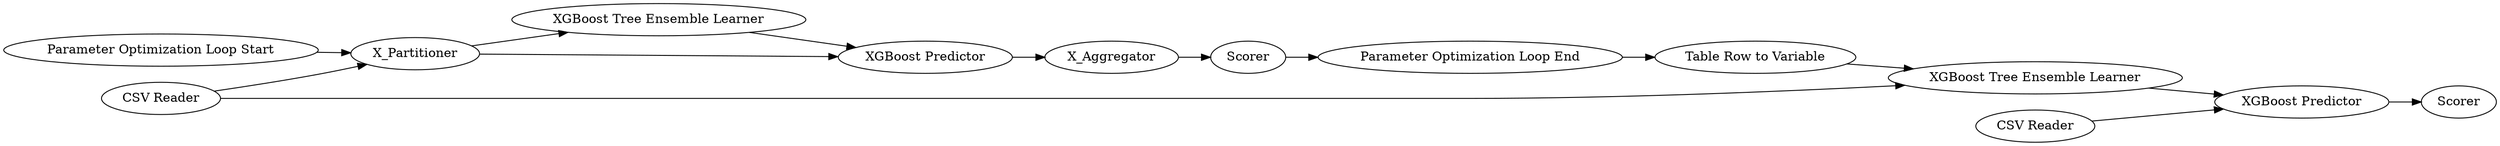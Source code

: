 digraph {
	38 -> 41
	41 -> 42
	47 -> 45
	44 -> 39
	40 -> 44
	41 -> 43
	46 -> 48
	43 -> 40
	36 -> 45
	42 -> 43
	37 -> 46
	36 -> 41
	45 -> 46
	39 -> 47
	48 [label=Scorer]
	43 [label="XGBoost Predictor"]
	44 [label=Scorer]
	42 [label="XGBoost Tree Ensemble Learner"]
	41 [label=X_Partitioner]
	36 [label="CSV Reader"]
	45 [label="XGBoost Tree Ensemble Learner"]
	46 [label="XGBoost Predictor"]
	47 [label="Table Row to Variable"]
	40 [label=X_Aggregator]
	39 [label="Parameter Optimization Loop End"]
	38 [label="Parameter Optimization Loop Start"]
	37 [label="CSV Reader"]
	rankdir=LR
}
